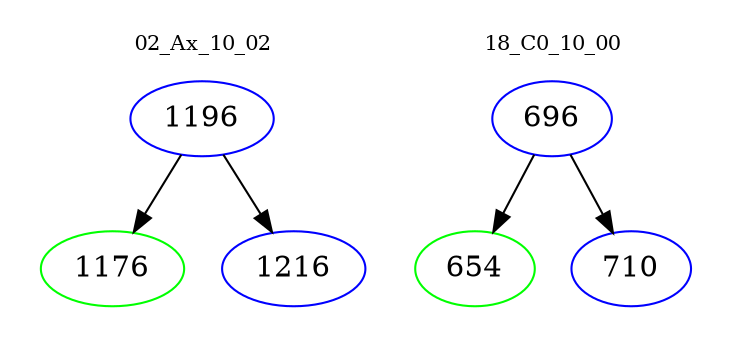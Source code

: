 digraph{
subgraph cluster_0 {
color = white
label = "02_Ax_10_02";
fontsize=10;
T0_1196 [label="1196", color="blue"]
T0_1196 -> T0_1176 [color="black"]
T0_1176 [label="1176", color="green"]
T0_1196 -> T0_1216 [color="black"]
T0_1216 [label="1216", color="blue"]
}
subgraph cluster_1 {
color = white
label = "18_C0_10_00";
fontsize=10;
T1_696 [label="696", color="blue"]
T1_696 -> T1_654 [color="black"]
T1_654 [label="654", color="green"]
T1_696 -> T1_710 [color="black"]
T1_710 [label="710", color="blue"]
}
}
